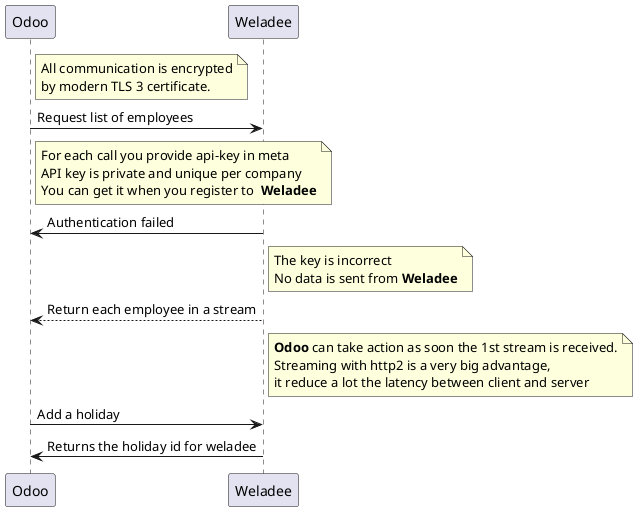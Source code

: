 # Don't forget to update the image in README.md if you do any change in this file

@startuml
note right Odoo
    All communication is encrypted
    by modern TLS 3 certificate.
end note
Odoo -> Weladee: Request list of employees
note right Odoo
    For each call you provide api-key in meta
    API key is private and unique per company
    You can get it when you register to  **Weladee**
end note
Weladee -> Odoo: Authentication failed
note right Weladee
    The key is incorrect
    No data is sent from **Weladee**
end note
Weladee --> Odoo: Return each employee in a stream
note right Weladee
    **Odoo** can take action as soon the 1st stream is received.
    Streaming with http2 is a very big advantage,
    it reduce a lot the latency between client and server
end note
Odoo -> Weladee: Add a holiday
Odoo <- Weladee: Returns the holiday id for weladee
@enduml